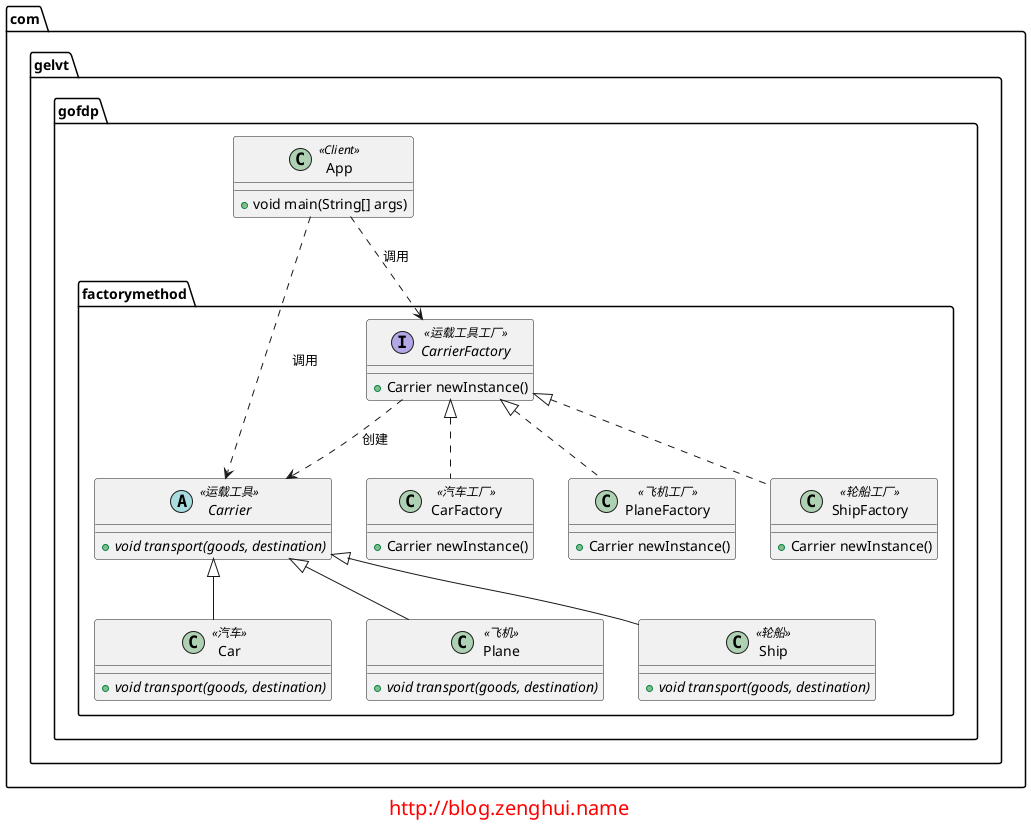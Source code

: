 @startuml

package com.gelvt.gofdp.factorymethod{

    abstract class Carrier <<运载工具>>{
        + {abstract} void transport(goods, destination)
    }

    class Car <<汽车>> extends Carrier{
        + {abstract} void transport(goods, destination)
    }

    class Plane <<飞机>> extends Carrier{
        + {abstract} void transport(goods, destination)
    }

    class Ship <<轮船>> extends Carrier{
        + {abstract} void transport(goods, destination)
    }

    interface CarrierFactory <<运载工具工厂>>{
        + Carrier newInstance()
    }

    class CarFactory <<汽车工厂>> implements CarrierFactory{
        + Carrier newInstance()
    }

    class PlaneFactory <<飞机工厂>> implements CarrierFactory{
            + Carrier newInstance()
    }

    class ShipFactory <<轮船工厂>> implements CarrierFactory{
            + Carrier newInstance()
    }

    CarrierFactory ..> Carrier : 创建
}

package com.gelvt.gofdp{
    class App <<Client>>{
        + void main(String[] args)
    }
}

App ..> CarrierFactory : 调用
App ..> Carrier : 调用

footer
<font size="20" color="red">http://blog.zenghui.name</font>
endfooter

@enduml